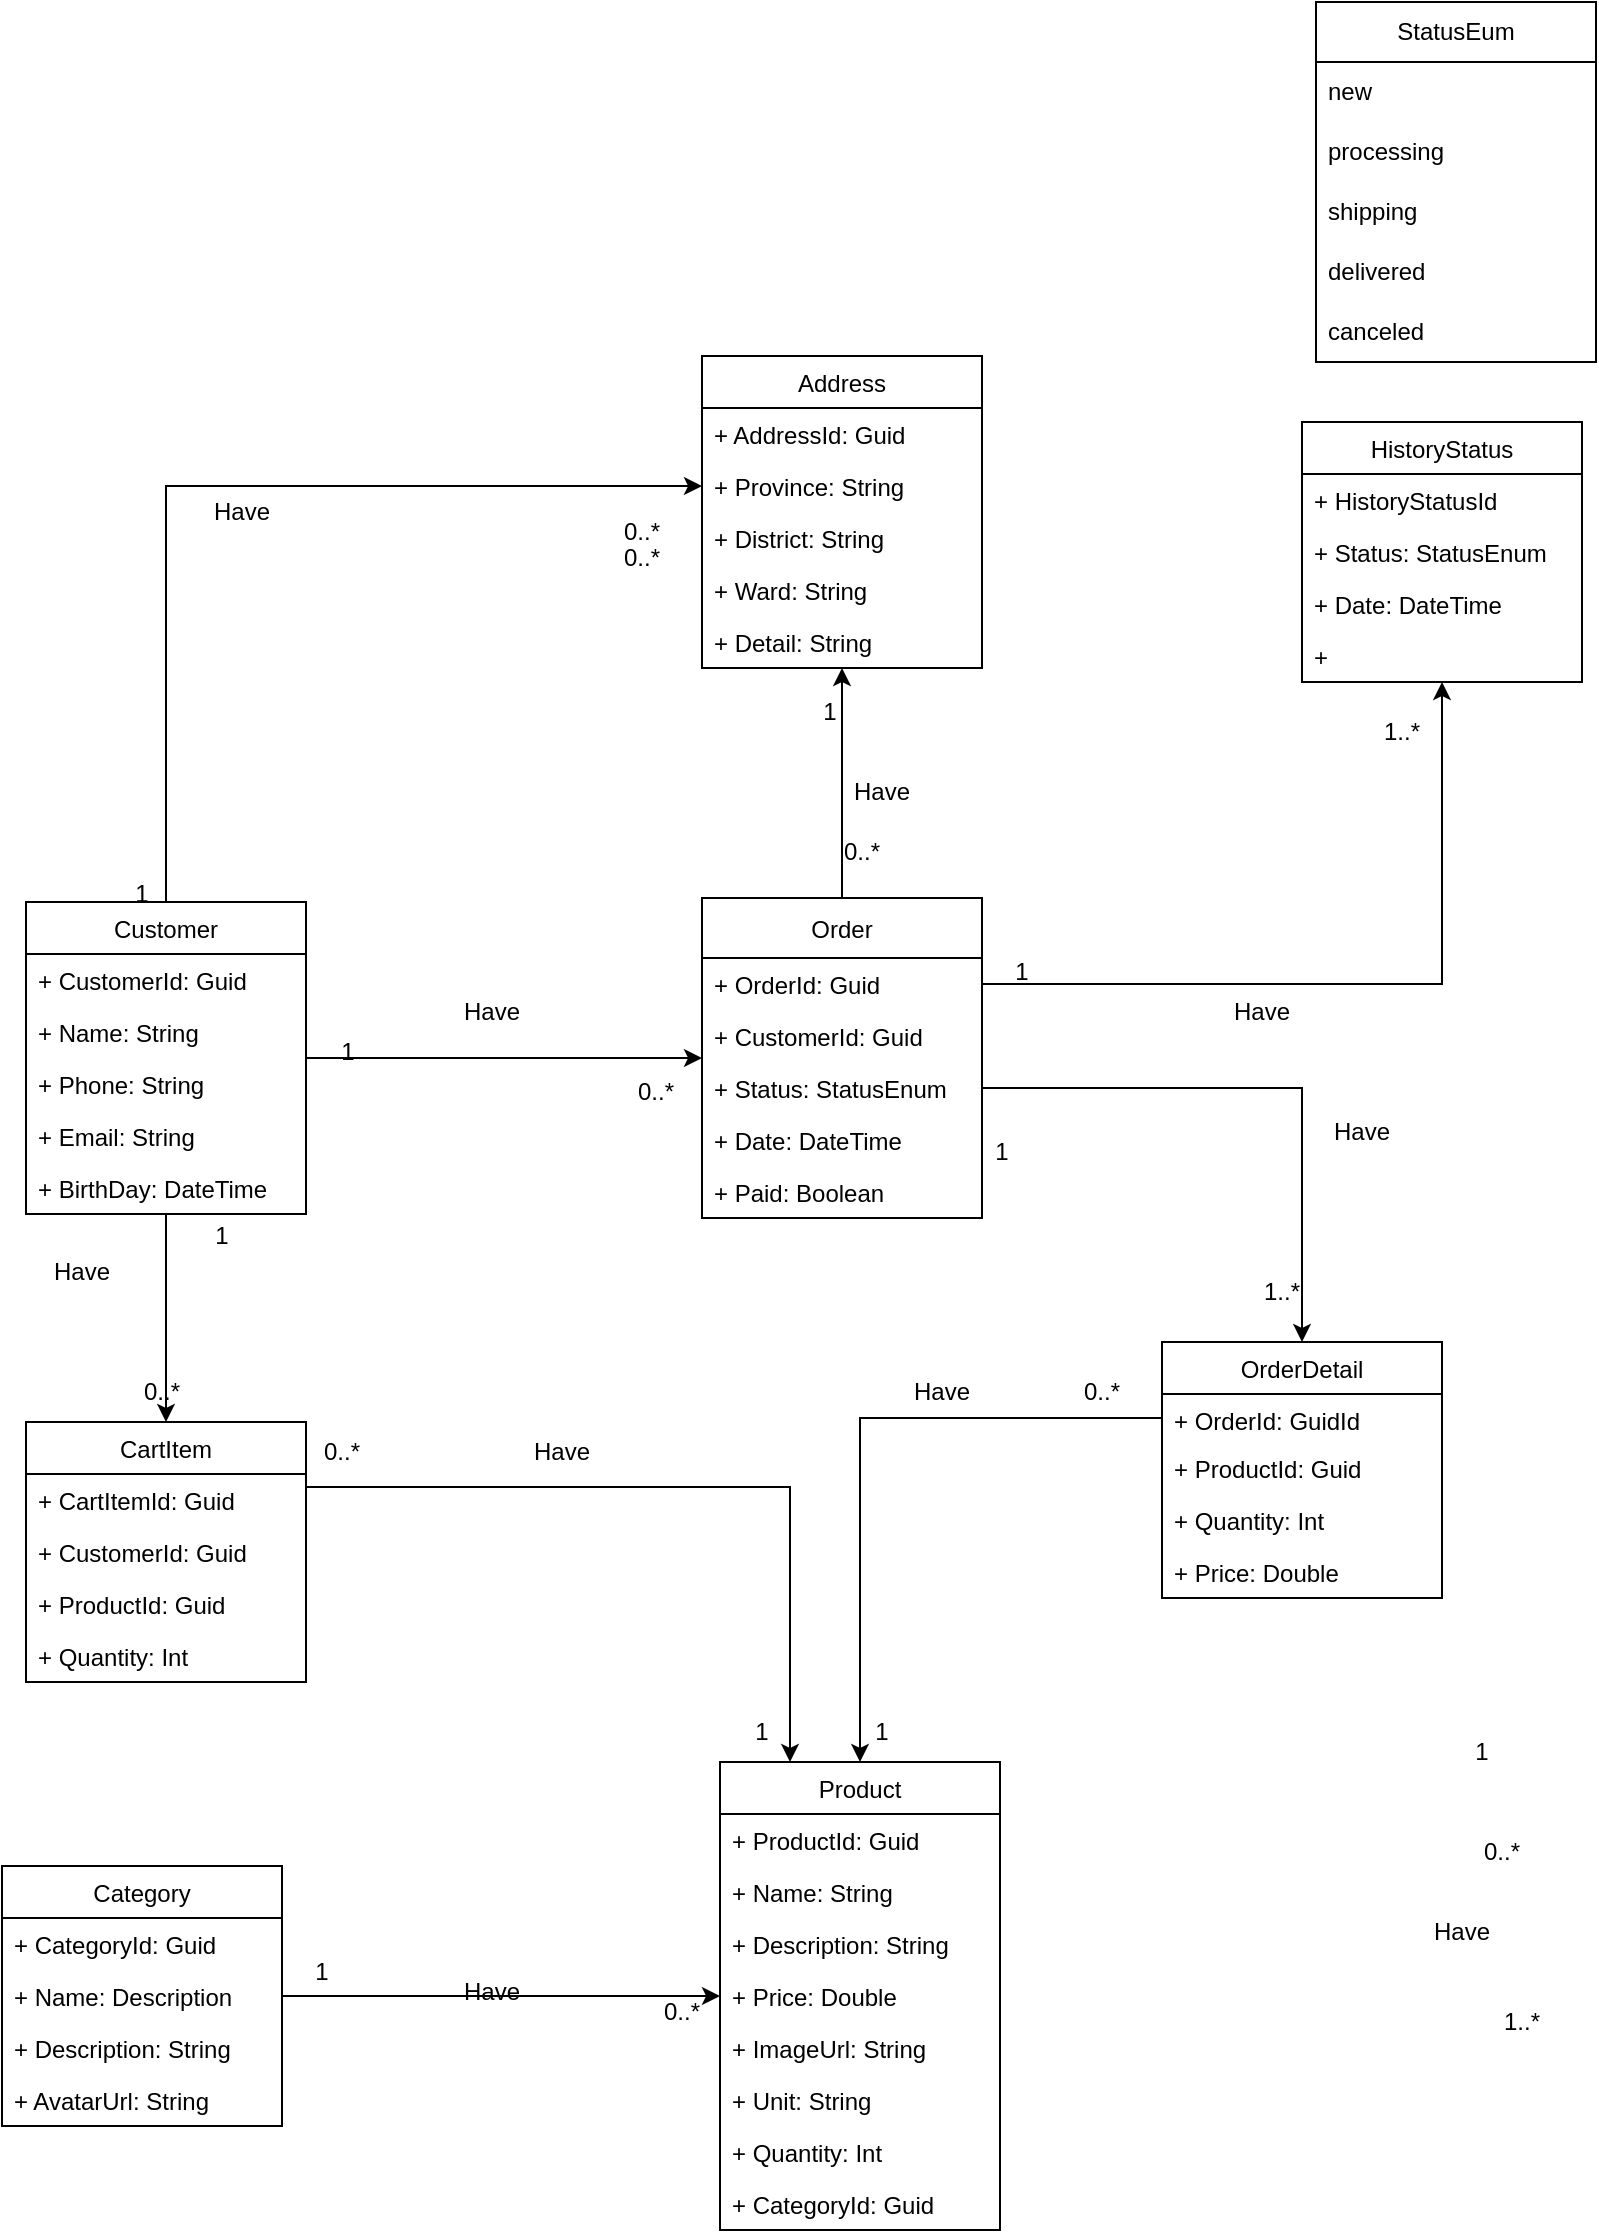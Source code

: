 <mxfile version="21.0.1" type="device"><diagram id="C5RBs43oDa-KdzZeNtuy" name="Page-1"><mxGraphModel dx="1290" dy="1718" grid="0" gridSize="10" guides="1" tooltips="1" connect="1" arrows="1" fold="1" page="1" pageScale="1" pageWidth="827" pageHeight="1169" math="0" shadow="0"><root><mxCell id="WIyWlLk6GJQsqaUBKTNV-0"/><mxCell id="WIyWlLk6GJQsqaUBKTNV-1" parent="WIyWlLk6GJQsqaUBKTNV-0"/><mxCell id="mDzmJwolwOswNW1QWuej-16" value="Category" style="swimlane;fontStyle=0;childLayout=stackLayout;horizontal=1;startSize=26;fillColor=none;horizontalStack=0;resizeParent=1;resizeParentMax=0;resizeLast=0;collapsible=1;marginBottom=0;" parent="WIyWlLk6GJQsqaUBKTNV-1" vertex="1"><mxGeometry x="30" y="522" width="140" height="130" as="geometry"/></mxCell><mxCell id="mDzmJwolwOswNW1QWuej-17" value="+ CategoryId: Guid" style="text;strokeColor=none;fillColor=none;align=left;verticalAlign=top;spacingLeft=4;spacingRight=4;overflow=hidden;rotatable=0;points=[[0,0.5],[1,0.5]];portConstraint=eastwest;" parent="mDzmJwolwOswNW1QWuej-16" vertex="1"><mxGeometry y="26" width="140" height="26" as="geometry"/></mxCell><mxCell id="mDzmJwolwOswNW1QWuej-18" value="+ Name: Description" style="text;strokeColor=none;fillColor=none;align=left;verticalAlign=top;spacingLeft=4;spacingRight=4;overflow=hidden;rotatable=0;points=[[0,0.5],[1,0.5]];portConstraint=eastwest;" parent="mDzmJwolwOswNW1QWuej-16" vertex="1"><mxGeometry y="52" width="140" height="26" as="geometry"/></mxCell><mxCell id="mDzmJwolwOswNW1QWuej-19" value="+ Description: String" style="text;strokeColor=none;fillColor=none;align=left;verticalAlign=top;spacingLeft=4;spacingRight=4;overflow=hidden;rotatable=0;points=[[0,0.5],[1,0.5]];portConstraint=eastwest;" parent="mDzmJwolwOswNW1QWuej-16" vertex="1"><mxGeometry y="78" width="140" height="26" as="geometry"/></mxCell><mxCell id="mDzmJwolwOswNW1QWuej-20" value="+ AvatarUrl: String" style="text;strokeColor=none;fillColor=none;align=left;verticalAlign=top;spacingLeft=4;spacingRight=4;overflow=hidden;rotatable=0;points=[[0,0.5],[1,0.5]];portConstraint=eastwest;" parent="mDzmJwolwOswNW1QWuej-16" vertex="1"><mxGeometry y="104" width="140" height="26" as="geometry"/></mxCell><mxCell id="mDzmJwolwOswNW1QWuej-94" style="edgeStyle=orthogonalEdgeStyle;rounded=0;orthogonalLoop=1;jettySize=auto;html=1;exitX=1;exitY=0.25;exitDx=0;exitDy=0;entryX=0.25;entryY=0;entryDx=0;entryDy=0;" parent="WIyWlLk6GJQsqaUBKTNV-1" source="mDzmJwolwOswNW1QWuej-21" target="mDzmJwolwOswNW1QWuej-0" edge="1"><mxGeometry relative="1" as="geometry"/></mxCell><mxCell id="mDzmJwolwOswNW1QWuej-21" value="CartItem" style="swimlane;fontStyle=0;childLayout=stackLayout;horizontal=1;startSize=26;fillColor=none;horizontalStack=0;resizeParent=1;resizeParentMax=0;resizeLast=0;collapsible=1;marginBottom=0;" parent="WIyWlLk6GJQsqaUBKTNV-1" vertex="1"><mxGeometry x="42" y="300" width="140" height="130" as="geometry"/></mxCell><mxCell id="mDzmJwolwOswNW1QWuej-22" value="+ CartItemId: Guid" style="text;strokeColor=none;fillColor=none;align=left;verticalAlign=top;spacingLeft=4;spacingRight=4;overflow=hidden;rotatable=0;points=[[0,0.5],[1,0.5]];portConstraint=eastwest;" parent="mDzmJwolwOswNW1QWuej-21" vertex="1"><mxGeometry y="26" width="140" height="26" as="geometry"/></mxCell><mxCell id="mDzmJwolwOswNW1QWuej-23" value="+ CustomerId: Guid" style="text;strokeColor=none;fillColor=none;align=left;verticalAlign=top;spacingLeft=4;spacingRight=4;overflow=hidden;rotatable=0;points=[[0,0.5],[1,0.5]];portConstraint=eastwest;" parent="mDzmJwolwOswNW1QWuej-21" vertex="1"><mxGeometry y="52" width="140" height="26" as="geometry"/></mxCell><mxCell id="mDzmJwolwOswNW1QWuej-24" value="+ ProductId: Guid" style="text;strokeColor=none;fillColor=none;align=left;verticalAlign=top;spacingLeft=4;spacingRight=4;overflow=hidden;rotatable=0;points=[[0,0.5],[1,0.5]];portConstraint=eastwest;" parent="mDzmJwolwOswNW1QWuej-21" vertex="1"><mxGeometry y="78" width="140" height="26" as="geometry"/></mxCell><mxCell id="mDzmJwolwOswNW1QWuej-25" value="+ Quantity: Int" style="text;strokeColor=none;fillColor=none;align=left;verticalAlign=top;spacingLeft=4;spacingRight=4;overflow=hidden;rotatable=0;points=[[0,0.5],[1,0.5]];portConstraint=eastwest;" parent="mDzmJwolwOswNW1QWuej-21" vertex="1"><mxGeometry y="104" width="140" height="26" as="geometry"/></mxCell><mxCell id="mDzmJwolwOswNW1QWuej-26" value="Address" style="swimlane;fontStyle=0;childLayout=stackLayout;horizontal=1;startSize=26;fillColor=none;horizontalStack=0;resizeParent=1;resizeParentMax=0;resizeLast=0;collapsible=1;marginBottom=0;" parent="WIyWlLk6GJQsqaUBKTNV-1" vertex="1"><mxGeometry x="380" y="-233" width="140" height="156" as="geometry"/></mxCell><mxCell id="mDzmJwolwOswNW1QWuej-27" value="+ AddressId: Guid" style="text;strokeColor=none;fillColor=none;align=left;verticalAlign=top;spacingLeft=4;spacingRight=4;overflow=hidden;rotatable=0;points=[[0,0.5],[1,0.5]];portConstraint=eastwest;" parent="mDzmJwolwOswNW1QWuej-26" vertex="1"><mxGeometry y="26" width="140" height="26" as="geometry"/></mxCell><mxCell id="mDzmJwolwOswNW1QWuej-28" value="+ Province: String" style="text;strokeColor=none;fillColor=none;align=left;verticalAlign=top;spacingLeft=4;spacingRight=4;overflow=hidden;rotatable=0;points=[[0,0.5],[1,0.5]];portConstraint=eastwest;" parent="mDzmJwolwOswNW1QWuej-26" vertex="1"><mxGeometry y="52" width="140" height="26" as="geometry"/></mxCell><mxCell id="mDzmJwolwOswNW1QWuej-29" value="+ District: String" style="text;strokeColor=none;fillColor=none;align=left;verticalAlign=top;spacingLeft=4;spacingRight=4;overflow=hidden;rotatable=0;points=[[0,0.5],[1,0.5]];portConstraint=eastwest;" parent="mDzmJwolwOswNW1QWuej-26" vertex="1"><mxGeometry y="78" width="140" height="26" as="geometry"/></mxCell><mxCell id="mDzmJwolwOswNW1QWuej-30" value="+ Ward: String" style="text;strokeColor=none;fillColor=none;align=left;verticalAlign=top;spacingLeft=4;spacingRight=4;overflow=hidden;rotatable=0;points=[[0,0.5],[1,0.5]];portConstraint=eastwest;" parent="mDzmJwolwOswNW1QWuej-26" vertex="1"><mxGeometry y="104" width="140" height="26" as="geometry"/></mxCell><mxCell id="k-5oP7KKYX7GasBhULWU-1" value="+ Detail: String" style="text;strokeColor=none;fillColor=none;align=left;verticalAlign=top;spacingLeft=4;spacingRight=4;overflow=hidden;rotatable=0;points=[[0,0.5],[1,0.5]];portConstraint=eastwest;" vertex="1" parent="mDzmJwolwOswNW1QWuej-26"><mxGeometry y="130" width="140" height="26" as="geometry"/></mxCell><mxCell id="mDzmJwolwOswNW1QWuej-96" style="edgeStyle=orthogonalEdgeStyle;rounded=0;orthogonalLoop=1;jettySize=auto;html=1;exitX=0.5;exitY=0;exitDx=0;exitDy=0;" parent="WIyWlLk6GJQsqaUBKTNV-1" source="mDzmJwolwOswNW1QWuej-36" target="mDzmJwolwOswNW1QWuej-26" edge="1"><mxGeometry relative="1" as="geometry"/></mxCell><mxCell id="mDzmJwolwOswNW1QWuej-36" value="Order" style="swimlane;fontStyle=0;childLayout=stackLayout;horizontal=1;startSize=30;fillColor=none;horizontalStack=0;resizeParent=1;resizeParentMax=0;resizeLast=0;collapsible=1;marginBottom=0;" parent="WIyWlLk6GJQsqaUBKTNV-1" vertex="1"><mxGeometry x="380" y="38" width="140" height="160" as="geometry"/></mxCell><mxCell id="mDzmJwolwOswNW1QWuej-37" value="+ OrderId: Guid" style="text;strokeColor=none;fillColor=none;align=left;verticalAlign=top;spacingLeft=4;spacingRight=4;overflow=hidden;rotatable=0;points=[[0,0.5],[1,0.5]];portConstraint=eastwest;" parent="mDzmJwolwOswNW1QWuej-36" vertex="1"><mxGeometry y="30" width="140" height="26" as="geometry"/></mxCell><mxCell id="mDzmJwolwOswNW1QWuej-38" value="+ CustomerId: Guid" style="text;strokeColor=none;fillColor=none;align=left;verticalAlign=top;spacingLeft=4;spacingRight=4;overflow=hidden;rotatable=0;points=[[0,0.5],[1,0.5]];portConstraint=eastwest;" parent="mDzmJwolwOswNW1QWuej-36" vertex="1"><mxGeometry y="56" width="140" height="26" as="geometry"/></mxCell><mxCell id="mDzmJwolwOswNW1QWuej-39" value="+ Status: StatusEnum" style="text;strokeColor=none;fillColor=none;align=left;verticalAlign=top;spacingLeft=4;spacingRight=4;overflow=hidden;rotatable=0;points=[[0,0.5],[1,0.5]];portConstraint=eastwest;" parent="mDzmJwolwOswNW1QWuej-36" vertex="1"><mxGeometry y="82" width="140" height="26" as="geometry"/></mxCell><mxCell id="mDzmJwolwOswNW1QWuej-40" value="+ Date: DateTime" style="text;strokeColor=none;fillColor=none;align=left;verticalAlign=top;spacingLeft=4;spacingRight=4;overflow=hidden;rotatable=0;points=[[0,0.5],[1,0.5]];portConstraint=eastwest;" parent="mDzmJwolwOswNW1QWuej-36" vertex="1"><mxGeometry y="108" width="140" height="26" as="geometry"/></mxCell><mxCell id="k-5oP7KKYX7GasBhULWU-15" value="+ Paid: Boolean" style="text;strokeColor=none;fillColor=none;align=left;verticalAlign=top;spacingLeft=4;spacingRight=4;overflow=hidden;rotatable=0;points=[[0,0.5],[1,0.5]];portConstraint=eastwest;" vertex="1" parent="mDzmJwolwOswNW1QWuej-36"><mxGeometry y="134" width="140" height="26" as="geometry"/></mxCell><mxCell id="mDzmJwolwOswNW1QWuej-41" value="OrderDetail" style="swimlane;fontStyle=0;childLayout=stackLayout;horizontal=1;startSize=26;fillColor=none;horizontalStack=0;resizeParent=1;resizeParentMax=0;resizeLast=0;collapsible=1;marginBottom=0;" parent="WIyWlLk6GJQsqaUBKTNV-1" vertex="1"><mxGeometry x="610" y="260" width="140" height="128" as="geometry"/></mxCell><mxCell id="mDzmJwolwOswNW1QWuej-42" value="+ OrderId: GuidId" style="text;strokeColor=none;fillColor=none;align=left;verticalAlign=top;spacingLeft=4;spacingRight=4;overflow=hidden;rotatable=0;points=[[0,0.5],[1,0.5]];portConstraint=eastwest;" parent="mDzmJwolwOswNW1QWuej-41" vertex="1"><mxGeometry y="26" width="140" height="24" as="geometry"/></mxCell><mxCell id="mDzmJwolwOswNW1QWuej-43" value="+ ProductId: Guid" style="text;strokeColor=none;fillColor=none;align=left;verticalAlign=top;spacingLeft=4;spacingRight=4;overflow=hidden;rotatable=0;points=[[0,0.5],[1,0.5]];portConstraint=eastwest;" parent="mDzmJwolwOswNW1QWuej-41" vertex="1"><mxGeometry y="50" width="140" height="26" as="geometry"/></mxCell><mxCell id="mDzmJwolwOswNW1QWuej-44" value="+ Quantity: Int" style="text;strokeColor=none;fillColor=none;align=left;verticalAlign=top;spacingLeft=4;spacingRight=4;overflow=hidden;rotatable=0;points=[[0,0.5],[1,0.5]];portConstraint=eastwest;" parent="mDzmJwolwOswNW1QWuej-41" vertex="1"><mxGeometry y="76" width="140" height="26" as="geometry"/></mxCell><mxCell id="mDzmJwolwOswNW1QWuej-45" value="+ Price: Double" style="text;strokeColor=none;fillColor=none;align=left;verticalAlign=top;spacingLeft=4;spacingRight=4;overflow=hidden;rotatable=0;points=[[0,0.5],[1,0.5]];portConstraint=eastwest;" parent="mDzmJwolwOswNW1QWuej-41" vertex="1"><mxGeometry y="102" width="140" height="26" as="geometry"/></mxCell><mxCell id="mDzmJwolwOswNW1QWuej-46" value="HistoryStatus" style="swimlane;fontStyle=0;childLayout=stackLayout;horizontal=1;startSize=26;fillColor=none;horizontalStack=0;resizeParent=1;resizeParentMax=0;resizeLast=0;collapsible=1;marginBottom=0;" parent="WIyWlLk6GJQsqaUBKTNV-1" vertex="1"><mxGeometry x="680" y="-200" width="140" height="130" as="geometry"/></mxCell><mxCell id="mDzmJwolwOswNW1QWuej-47" value="+ HistoryStatusId" style="text;strokeColor=none;fillColor=none;align=left;verticalAlign=top;spacingLeft=4;spacingRight=4;overflow=hidden;rotatable=0;points=[[0,0.5],[1,0.5]];portConstraint=eastwest;" parent="mDzmJwolwOswNW1QWuej-46" vertex="1"><mxGeometry y="26" width="140" height="26" as="geometry"/></mxCell><mxCell id="mDzmJwolwOswNW1QWuej-48" value="+ Status: StatusEnum" style="text;strokeColor=none;fillColor=none;align=left;verticalAlign=top;spacingLeft=4;spacingRight=4;overflow=hidden;rotatable=0;points=[[0,0.5],[1,0.5]];portConstraint=eastwest;" parent="mDzmJwolwOswNW1QWuej-46" vertex="1"><mxGeometry y="52" width="140" height="26" as="geometry"/></mxCell><mxCell id="mDzmJwolwOswNW1QWuej-49" value="+ Date: DateTime" style="text;strokeColor=none;fillColor=none;align=left;verticalAlign=top;spacingLeft=4;spacingRight=4;overflow=hidden;rotatable=0;points=[[0,0.5],[1,0.5]];portConstraint=eastwest;" parent="mDzmJwolwOswNW1QWuej-46" vertex="1"><mxGeometry y="78" width="140" height="26" as="geometry"/></mxCell><mxCell id="mDzmJwolwOswNW1QWuej-50" value="+ " style="text;strokeColor=none;fillColor=none;align=left;verticalAlign=top;spacingLeft=4;spacingRight=4;overflow=hidden;rotatable=0;points=[[0,0.5],[1,0.5]];portConstraint=eastwest;" parent="mDzmJwolwOswNW1QWuej-46" vertex="1"><mxGeometry y="104" width="140" height="26" as="geometry"/></mxCell><mxCell id="mDzmJwolwOswNW1QWuej-61" value="0..*" style="text;html=1;strokeColor=none;fillColor=none;align=center;verticalAlign=middle;whiteSpace=wrap;rounded=0;" parent="WIyWlLk6GJQsqaUBKTNV-1" vertex="1"><mxGeometry x="170" y="300" width="60" height="30" as="geometry"/></mxCell><mxCell id="mDzmJwolwOswNW1QWuej-62" value="1..*" style="text;html=1;strokeColor=none;fillColor=none;align=center;verticalAlign=middle;whiteSpace=wrap;rounded=0;" parent="WIyWlLk6GJQsqaUBKTNV-1" vertex="1"><mxGeometry x="760" y="585" width="60" height="30" as="geometry"/></mxCell><mxCell id="mDzmJwolwOswNW1QWuej-65" value="" style="group" parent="WIyWlLk6GJQsqaUBKTNV-1" vertex="1" connectable="0"><mxGeometry x="170" y="100" width="220" height="50" as="geometry"/></mxCell><mxCell id="mDzmJwolwOswNW1QWuej-63" value="1" style="text;html=1;strokeColor=none;fillColor=none;align=center;verticalAlign=middle;whiteSpace=wrap;rounded=0;" parent="mDzmJwolwOswNW1QWuej-65" vertex="1"><mxGeometry width="66" height="30" as="geometry"/></mxCell><mxCell id="mDzmJwolwOswNW1QWuej-64" value="0..*" style="text;html=1;strokeColor=none;fillColor=none;align=center;verticalAlign=middle;whiteSpace=wrap;rounded=0;" parent="mDzmJwolwOswNW1QWuej-65" vertex="1"><mxGeometry x="154" y="20" width="66" height="30" as="geometry"/></mxCell><mxCell id="mDzmJwolwOswNW1QWuej-80" value="" style="group" parent="WIyWlLk6GJQsqaUBKTNV-1" vertex="1" connectable="0"><mxGeometry x="500" y="150" width="200" height="100" as="geometry"/></mxCell><mxCell id="mDzmJwolwOswNW1QWuej-78" value="" style="group" parent="mDzmJwolwOswNW1QWuej-80" vertex="1" connectable="0"><mxGeometry x="140" y="70" width="60" height="30" as="geometry"/></mxCell><mxCell id="mDzmJwolwOswNW1QWuej-77" value="1..*" style="text;html=1;strokeColor=none;fillColor=none;align=center;verticalAlign=middle;whiteSpace=wrap;rounded=0;" parent="mDzmJwolwOswNW1QWuej-78" vertex="1"><mxGeometry width="60" height="30" as="geometry"/></mxCell><mxCell id="mDzmJwolwOswNW1QWuej-76" style="edgeStyle=orthogonalEdgeStyle;rounded=0;orthogonalLoop=1;jettySize=auto;html=1;exitX=1;exitY=0.5;exitDx=0;exitDy=0;" parent="mDzmJwolwOswNW1QWuej-80" source="mDzmJwolwOswNW1QWuej-39" target="mDzmJwolwOswNW1QWuej-41" edge="1"><mxGeometry relative="1" as="geometry"/></mxCell><mxCell id="mDzmJwolwOswNW1QWuej-79" value="1" style="text;html=1;strokeColor=none;fillColor=none;align=center;verticalAlign=middle;whiteSpace=wrap;rounded=0;" parent="mDzmJwolwOswNW1QWuej-80" vertex="1"><mxGeometry width="60" height="30" as="geometry"/></mxCell><mxCell id="mDzmJwolwOswNW1QWuej-84" value="" style="group" parent="WIyWlLk6GJQsqaUBKTNV-1" vertex="1" connectable="0"><mxGeometry x="80" y="192" width="90" height="108" as="geometry"/></mxCell><mxCell id="mDzmJwolwOswNW1QWuej-82" value="1" style="text;html=1;strokeColor=none;fillColor=none;align=center;verticalAlign=middle;whiteSpace=wrap;rounded=0;" parent="mDzmJwolwOswNW1QWuej-84" vertex="1"><mxGeometry x="30" width="60" height="30" as="geometry"/></mxCell><mxCell id="mDzmJwolwOswNW1QWuej-83" value="0..*" style="text;html=1;strokeColor=none;fillColor=none;align=center;verticalAlign=middle;whiteSpace=wrap;rounded=0;" parent="mDzmJwolwOswNW1QWuej-84" vertex="1"><mxGeometry y="78" width="60" height="30" as="geometry"/></mxCell><mxCell id="mDzmJwolwOswNW1QWuej-100" value="0..*" style="text;html=1;strokeColor=none;fillColor=none;align=center;verticalAlign=middle;whiteSpace=wrap;rounded=0;" parent="WIyWlLk6GJQsqaUBKTNV-1" vertex="1"><mxGeometry x="750" y="500" width="60" height="30" as="geometry"/></mxCell><mxCell id="mDzmJwolwOswNW1QWuej-104" value="1" style="text;html=1;strokeColor=none;fillColor=none;align=center;verticalAlign=middle;whiteSpace=wrap;rounded=0;" parent="WIyWlLk6GJQsqaUBKTNV-1" vertex="1"><mxGeometry x="380" y="440" width="60" height="30" as="geometry"/></mxCell><mxCell id="mDzmJwolwOswNW1QWuej-106" value="0..*" style="text;html=1;strokeColor=none;fillColor=none;align=center;verticalAlign=middle;whiteSpace=wrap;rounded=0;" parent="WIyWlLk6GJQsqaUBKTNV-1" vertex="1"><mxGeometry x="320" y="-160" width="60" height="30" as="geometry"/></mxCell><mxCell id="mDzmJwolwOswNW1QWuej-109" value="" style="group" parent="WIyWlLk6GJQsqaUBKTNV-1" vertex="1" connectable="0"><mxGeometry x="70" y="-147" width="310" height="343" as="geometry"/></mxCell><mxCell id="mDzmJwolwOswNW1QWuej-105" value="1" style="text;html=1;strokeColor=none;fillColor=none;align=center;verticalAlign=middle;whiteSpace=wrap;rounded=0;" parent="mDzmJwolwOswNW1QWuej-109" vertex="1"><mxGeometry y="168" width="60" height="30" as="geometry"/></mxCell><mxCell id="mDzmJwolwOswNW1QWuej-107" value="0..*" style="text;html=1;strokeColor=none;fillColor=none;align=center;verticalAlign=middle;whiteSpace=wrap;rounded=0;" parent="mDzmJwolwOswNW1QWuej-109" vertex="1"><mxGeometry x="250" width="60" height="30" as="geometry"/></mxCell><mxCell id="mDzmJwolwOswNW1QWuej-31" value="Customer" style="swimlane;fontStyle=0;childLayout=stackLayout;horizontal=1;startSize=26;fillColor=none;horizontalStack=0;resizeParent=1;resizeParentMax=0;resizeLast=0;collapsible=1;marginBottom=0;" parent="mDzmJwolwOswNW1QWuej-109" vertex="1"><mxGeometry x="-28" y="187" width="140" height="156" as="geometry"/></mxCell><mxCell id="k-5oP7KKYX7GasBhULWU-0" value="+ CustomerId: Guid" style="text;strokeColor=none;fillColor=none;align=left;verticalAlign=top;spacingLeft=4;spacingRight=4;overflow=hidden;rotatable=0;points=[[0,0.5],[1,0.5]];portConstraint=eastwest;" vertex="1" parent="mDzmJwolwOswNW1QWuej-31"><mxGeometry y="26" width="140" height="26" as="geometry"/></mxCell><mxCell id="mDzmJwolwOswNW1QWuej-32" value="+ Name: String" style="text;strokeColor=none;fillColor=none;align=left;verticalAlign=top;spacingLeft=4;spacingRight=4;overflow=hidden;rotatable=0;points=[[0,0.5],[1,0.5]];portConstraint=eastwest;" parent="mDzmJwolwOswNW1QWuej-31" vertex="1"><mxGeometry y="52" width="140" height="26" as="geometry"/></mxCell><mxCell id="mDzmJwolwOswNW1QWuej-33" value="+ Phone: String" style="text;strokeColor=none;fillColor=none;align=left;verticalAlign=top;spacingLeft=4;spacingRight=4;overflow=hidden;rotatable=0;points=[[0,0.5],[1,0.5]];portConstraint=eastwest;" parent="mDzmJwolwOswNW1QWuej-31" vertex="1"><mxGeometry y="78" width="140" height="26" as="geometry"/></mxCell><mxCell id="mDzmJwolwOswNW1QWuej-34" value="+ Email: String" style="text;strokeColor=none;fillColor=none;align=left;verticalAlign=top;spacingLeft=4;spacingRight=4;overflow=hidden;rotatable=0;points=[[0,0.5],[1,0.5]];portConstraint=eastwest;" parent="mDzmJwolwOswNW1QWuej-31" vertex="1"><mxGeometry y="104" width="140" height="26" as="geometry"/></mxCell><mxCell id="mDzmJwolwOswNW1QWuej-35" value="+ BirthDay: DateTime" style="text;strokeColor=none;fillColor=none;align=left;verticalAlign=top;spacingLeft=4;spacingRight=4;overflow=hidden;rotatable=0;points=[[0,0.5],[1,0.5]];portConstraint=eastwest;" parent="mDzmJwolwOswNW1QWuej-31" vertex="1"><mxGeometry y="130" width="140" height="26" as="geometry"/></mxCell><mxCell id="mDzmJwolwOswNW1QWuej-110" value="1" style="text;html=1;strokeColor=none;fillColor=none;align=center;verticalAlign=middle;whiteSpace=wrap;rounded=0;" parent="WIyWlLk6GJQsqaUBKTNV-1" vertex="1"><mxGeometry x="414" y="-70" width="60" height="30" as="geometry"/></mxCell><mxCell id="mDzmJwolwOswNW1QWuej-111" value="0..*" style="text;html=1;strokeColor=none;fillColor=none;align=center;verticalAlign=middle;whiteSpace=wrap;rounded=0;" parent="WIyWlLk6GJQsqaUBKTNV-1" vertex="1"><mxGeometry x="430" width="60" height="30" as="geometry"/></mxCell><mxCell id="mDzmJwolwOswNW1QWuej-112" value="1" style="text;html=1;strokeColor=none;fillColor=none;align=center;verticalAlign=middle;whiteSpace=wrap;rounded=0;" parent="WIyWlLk6GJQsqaUBKTNV-1" vertex="1"><mxGeometry x="740" y="450" width="60" height="30" as="geometry"/></mxCell><mxCell id="mDzmJwolwOswNW1QWuej-117" value="" style="group" parent="WIyWlLk6GJQsqaUBKTNV-1" vertex="1" connectable="0"><mxGeometry x="510" y="-60" width="250" height="150" as="geometry"/></mxCell><mxCell id="mDzmJwolwOswNW1QWuej-97" style="edgeStyle=orthogonalEdgeStyle;rounded=0;orthogonalLoop=1;jettySize=auto;html=1;exitX=1;exitY=0.5;exitDx=0;exitDy=0;" parent="mDzmJwolwOswNW1QWuej-117" source="mDzmJwolwOswNW1QWuej-37" target="mDzmJwolwOswNW1QWuej-46" edge="1"><mxGeometry relative="1" as="geometry"/></mxCell><mxCell id="mDzmJwolwOswNW1QWuej-98" value="1" style="text;html=1;strokeColor=none;fillColor=none;align=center;verticalAlign=middle;whiteSpace=wrap;rounded=0;" parent="mDzmJwolwOswNW1QWuej-117" vertex="1"><mxGeometry y="120" width="60" height="30" as="geometry"/></mxCell><mxCell id="mDzmJwolwOswNW1QWuej-113" value="1..*" style="text;html=1;strokeColor=none;fillColor=none;align=center;verticalAlign=middle;whiteSpace=wrap;rounded=0;" parent="mDzmJwolwOswNW1QWuej-117" vertex="1"><mxGeometry x="190" width="60" height="30" as="geometry"/></mxCell><mxCell id="mDzmJwolwOswNW1QWuej-121" value="Have" style="text;html=1;strokeColor=none;fillColor=none;align=center;verticalAlign=middle;whiteSpace=wrap;rounded=0;" parent="WIyWlLk6GJQsqaUBKTNV-1" vertex="1"><mxGeometry x="245" y="80" width="60" height="30" as="geometry"/></mxCell><mxCell id="mDzmJwolwOswNW1QWuej-122" value="Have" style="text;html=1;strokeColor=none;fillColor=none;align=center;verticalAlign=middle;whiteSpace=wrap;rounded=0;" parent="WIyWlLk6GJQsqaUBKTNV-1" vertex="1"><mxGeometry x="730" y="540" width="60" height="30" as="geometry"/></mxCell><mxCell id="mDzmJwolwOswNW1QWuej-123" value="Have" style="text;html=1;strokeColor=none;fillColor=none;align=center;verticalAlign=middle;whiteSpace=wrap;rounded=0;" parent="WIyWlLk6GJQsqaUBKTNV-1" vertex="1"><mxGeometry x="40" y="210" width="60" height="30" as="geometry"/></mxCell><mxCell id="mDzmJwolwOswNW1QWuej-124" value="Have" style="text;html=1;strokeColor=none;fillColor=none;align=center;verticalAlign=middle;whiteSpace=wrap;rounded=0;" parent="WIyWlLk6GJQsqaUBKTNV-1" vertex="1"><mxGeometry x="120" y="-170" width="60" height="30" as="geometry"/></mxCell><mxCell id="mDzmJwolwOswNW1QWuej-125" value="Have" style="text;html=1;strokeColor=none;fillColor=none;align=center;verticalAlign=middle;whiteSpace=wrap;rounded=0;" parent="WIyWlLk6GJQsqaUBKTNV-1" vertex="1"><mxGeometry x="630" y="80" width="60" height="30" as="geometry"/></mxCell><mxCell id="mDzmJwolwOswNW1QWuej-126" value="Have" style="text;html=1;strokeColor=none;fillColor=none;align=center;verticalAlign=middle;whiteSpace=wrap;rounded=0;" parent="WIyWlLk6GJQsqaUBKTNV-1" vertex="1"><mxGeometry x="440" y="-30" width="60" height="30" as="geometry"/></mxCell><mxCell id="mDzmJwolwOswNW1QWuej-127" value="Have" style="text;html=1;strokeColor=none;fillColor=none;align=center;verticalAlign=middle;whiteSpace=wrap;rounded=0;" parent="WIyWlLk6GJQsqaUBKTNV-1" vertex="1"><mxGeometry x="680" y="140" width="60" height="30" as="geometry"/></mxCell><mxCell id="mDzmJwolwOswNW1QWuej-129" value="Have" style="text;html=1;strokeColor=none;fillColor=none;align=center;verticalAlign=middle;whiteSpace=wrap;rounded=0;" parent="WIyWlLk6GJQsqaUBKTNV-1" vertex="1"><mxGeometry x="280" y="300" width="60" height="30" as="geometry"/></mxCell><mxCell id="mDzmJwolwOswNW1QWuej-128" value="Have" style="text;html=1;strokeColor=none;fillColor=none;align=center;verticalAlign=middle;whiteSpace=wrap;rounded=0;" parent="WIyWlLk6GJQsqaUBKTNV-1" vertex="1"><mxGeometry x="470" y="270" width="60" height="30" as="geometry"/></mxCell><mxCell id="mDzmJwolwOswNW1QWuej-137" value="" style="group" parent="WIyWlLk6GJQsqaUBKTNV-1" vertex="1" connectable="0"><mxGeometry x="440" y="270" width="170" height="382" as="geometry"/></mxCell><mxCell id="mDzmJwolwOswNW1QWuej-119" value="0..*" style="text;html=1;strokeColor=none;fillColor=none;align=center;verticalAlign=middle;whiteSpace=wrap;rounded=0;" parent="mDzmJwolwOswNW1QWuej-137" vertex="1"><mxGeometry x="110" width="60" height="30" as="geometry"/></mxCell><mxCell id="mDzmJwolwOswNW1QWuej-136" value="1" style="text;html=1;strokeColor=none;fillColor=none;align=center;verticalAlign=middle;whiteSpace=wrap;rounded=0;" parent="mDzmJwolwOswNW1QWuej-137" vertex="1"><mxGeometry y="170" width="60" height="30" as="geometry"/></mxCell><mxCell id="mDzmJwolwOswNW1QWuej-0" value="Product" style="swimlane;fontStyle=0;childLayout=stackLayout;horizontal=1;startSize=26;fillColor=none;horizontalStack=0;resizeParent=1;resizeParentMax=0;resizeLast=0;collapsible=1;marginBottom=0;" parent="mDzmJwolwOswNW1QWuej-137" vertex="1"><mxGeometry x="-51" y="200" width="140" height="234" as="geometry"/></mxCell><mxCell id="mDzmJwolwOswNW1QWuej-2" value="+ ProductId: Guid" style="text;strokeColor=none;fillColor=none;align=left;verticalAlign=top;spacingLeft=4;spacingRight=4;overflow=hidden;rotatable=0;points=[[0,0.5],[1,0.5]];portConstraint=eastwest;" parent="mDzmJwolwOswNW1QWuej-0" vertex="1"><mxGeometry y="26" width="140" height="26" as="geometry"/></mxCell><mxCell id="mDzmJwolwOswNW1QWuej-13" value="+ Name: String" style="text;strokeColor=none;fillColor=none;align=left;verticalAlign=top;spacingLeft=4;spacingRight=4;overflow=hidden;rotatable=0;points=[[0,0.5],[1,0.5]];portConstraint=eastwest;" parent="mDzmJwolwOswNW1QWuej-0" vertex="1"><mxGeometry y="52" width="140" height="26" as="geometry"/></mxCell><mxCell id="mDzmJwolwOswNW1QWuej-14" value="+ Description: String" style="text;strokeColor=none;fillColor=none;align=left;verticalAlign=top;spacingLeft=4;spacingRight=4;overflow=hidden;rotatable=0;points=[[0,0.5],[1,0.5]];portConstraint=eastwest;" parent="mDzmJwolwOswNW1QWuej-0" vertex="1"><mxGeometry y="78" width="140" height="26" as="geometry"/></mxCell><mxCell id="k-5oP7KKYX7GasBhULWU-3" value="+ Price: Double" style="text;strokeColor=none;fillColor=none;align=left;verticalAlign=top;spacingLeft=4;spacingRight=4;overflow=hidden;rotatable=0;points=[[0,0.5],[1,0.5]];portConstraint=eastwest;" vertex="1" parent="mDzmJwolwOswNW1QWuej-0"><mxGeometry y="104" width="140" height="26" as="geometry"/></mxCell><mxCell id="mDzmJwolwOswNW1QWuej-15" value="+ ImageUrl: String" style="text;strokeColor=none;fillColor=none;align=left;verticalAlign=top;spacingLeft=4;spacingRight=4;overflow=hidden;rotatable=0;points=[[0,0.5],[1,0.5]];portConstraint=eastwest;" parent="mDzmJwolwOswNW1QWuej-0" vertex="1"><mxGeometry y="130" width="140" height="26" as="geometry"/></mxCell><mxCell id="k-5oP7KKYX7GasBhULWU-5" value="+ Unit: String" style="text;strokeColor=none;fillColor=none;align=left;verticalAlign=top;spacingLeft=4;spacingRight=4;overflow=hidden;rotatable=0;points=[[0,0.5],[1,0.5]];portConstraint=eastwest;" vertex="1" parent="mDzmJwolwOswNW1QWuej-0"><mxGeometry y="156" width="140" height="26" as="geometry"/></mxCell><mxCell id="k-5oP7KKYX7GasBhULWU-4" value="+ Quantity: Int" style="text;strokeColor=none;fillColor=none;align=left;verticalAlign=top;spacingLeft=4;spacingRight=4;overflow=hidden;rotatable=0;points=[[0,0.5],[1,0.5]];portConstraint=eastwest;" vertex="1" parent="mDzmJwolwOswNW1QWuej-0"><mxGeometry y="182" width="140" height="26" as="geometry"/></mxCell><mxCell id="k-5oP7KKYX7GasBhULWU-2" value="+ CategoryId: Guid" style="text;strokeColor=none;fillColor=none;align=left;verticalAlign=top;spacingLeft=4;spacingRight=4;overflow=hidden;rotatable=0;points=[[0,0.5],[1,0.5]];portConstraint=eastwest;" vertex="1" parent="mDzmJwolwOswNW1QWuej-0"><mxGeometry y="208" width="140" height="26" as="geometry"/></mxCell><mxCell id="k-5oP7KKYX7GasBhULWU-7" value="" style="group" vertex="1" connectable="0" parent="WIyWlLk6GJQsqaUBKTNV-1"><mxGeometry x="160" y="559.5" width="240" height="50" as="geometry"/></mxCell><mxCell id="mDzmJwolwOswNW1QWuej-130" value="Have" style="text;html=1;strokeColor=none;fillColor=none;align=center;verticalAlign=middle;whiteSpace=wrap;rounded=0;" parent="k-5oP7KKYX7GasBhULWU-7" vertex="1"><mxGeometry x="85" y="10.5" width="60" height="30" as="geometry"/></mxCell><mxCell id="mDzmJwolwOswNW1QWuej-99" value="1" style="text;html=1;strokeColor=none;fillColor=none;align=center;verticalAlign=middle;whiteSpace=wrap;rounded=0;" parent="k-5oP7KKYX7GasBhULWU-7" vertex="1"><mxGeometry width="60" height="30" as="geometry"/></mxCell><mxCell id="mDzmJwolwOswNW1QWuej-131" value="0..*" style="text;html=1;strokeColor=none;fillColor=none;align=center;verticalAlign=middle;whiteSpace=wrap;rounded=0;" parent="k-5oP7KKYX7GasBhULWU-7" vertex="1"><mxGeometry x="180" y="20" width="60" height="30" as="geometry"/></mxCell><mxCell id="mDzmJwolwOswNW1QWuej-58" style="edgeStyle=orthogonalEdgeStyle;rounded=0;orthogonalLoop=1;jettySize=auto;html=1;" parent="WIyWlLk6GJQsqaUBKTNV-1" source="mDzmJwolwOswNW1QWuej-31" target="mDzmJwolwOswNW1QWuej-36" edge="1"><mxGeometry relative="1" as="geometry"><mxPoint x="269" y="99" as="sourcePoint"/></mxGeometry></mxCell><mxCell id="mDzmJwolwOswNW1QWuej-81" style="edgeStyle=orthogonalEdgeStyle;rounded=0;orthogonalLoop=1;jettySize=auto;html=1;" parent="WIyWlLk6GJQsqaUBKTNV-1" source="mDzmJwolwOswNW1QWuej-31" target="mDzmJwolwOswNW1QWuej-21" edge="1"><mxGeometry relative="1" as="geometry"/></mxCell><mxCell id="mDzmJwolwOswNW1QWuej-95" style="edgeStyle=orthogonalEdgeStyle;rounded=0;orthogonalLoop=1;jettySize=auto;html=1;exitX=0.5;exitY=0;exitDx=0;exitDy=0;entryX=0;entryY=0.5;entryDx=0;entryDy=0;" parent="WIyWlLk6GJQsqaUBKTNV-1" source="mDzmJwolwOswNW1QWuej-31" target="mDzmJwolwOswNW1QWuej-28" edge="1"><mxGeometry relative="1" as="geometry"/></mxCell><mxCell id="mDzmJwolwOswNW1QWuej-93" style="edgeStyle=orthogonalEdgeStyle;rounded=0;orthogonalLoop=1;jettySize=auto;html=1;exitX=0;exitY=0.5;exitDx=0;exitDy=0;" parent="WIyWlLk6GJQsqaUBKTNV-1" source="mDzmJwolwOswNW1QWuej-42" target="mDzmJwolwOswNW1QWuej-0" edge="1"><mxGeometry relative="1" as="geometry"/></mxCell><mxCell id="mDzmJwolwOswNW1QWuej-92" style="edgeStyle=orthogonalEdgeStyle;rounded=0;orthogonalLoop=1;jettySize=auto;html=1;" parent="WIyWlLk6GJQsqaUBKTNV-1" source="mDzmJwolwOswNW1QWuej-16" target="mDzmJwolwOswNW1QWuej-0" edge="1"><mxGeometry relative="1" as="geometry"/></mxCell><mxCell id="k-5oP7KKYX7GasBhULWU-8" value="StatusEum" style="swimlane;fontStyle=0;childLayout=stackLayout;horizontal=1;startSize=30;horizontalStack=0;resizeParent=1;resizeParentMax=0;resizeLast=0;collapsible=1;marginBottom=0;whiteSpace=wrap;html=1;" vertex="1" parent="WIyWlLk6GJQsqaUBKTNV-1"><mxGeometry x="687" y="-410" width="140" height="180" as="geometry"/></mxCell><mxCell id="k-5oP7KKYX7GasBhULWU-9" value="new" style="text;strokeColor=none;fillColor=none;align=left;verticalAlign=middle;spacingLeft=4;spacingRight=4;overflow=hidden;points=[[0,0.5],[1,0.5]];portConstraint=eastwest;rotatable=0;whiteSpace=wrap;html=1;" vertex="1" parent="k-5oP7KKYX7GasBhULWU-8"><mxGeometry y="30" width="140" height="30" as="geometry"/></mxCell><mxCell id="k-5oP7KKYX7GasBhULWU-10" value="processing" style="text;strokeColor=none;fillColor=none;align=left;verticalAlign=middle;spacingLeft=4;spacingRight=4;overflow=hidden;points=[[0,0.5],[1,0.5]];portConstraint=eastwest;rotatable=0;whiteSpace=wrap;html=1;" vertex="1" parent="k-5oP7KKYX7GasBhULWU-8"><mxGeometry y="60" width="140" height="30" as="geometry"/></mxCell><mxCell id="k-5oP7KKYX7GasBhULWU-11" value="shipping" style="text;strokeColor=none;fillColor=none;align=left;verticalAlign=middle;spacingLeft=4;spacingRight=4;overflow=hidden;points=[[0,0.5],[1,0.5]];portConstraint=eastwest;rotatable=0;whiteSpace=wrap;html=1;" vertex="1" parent="k-5oP7KKYX7GasBhULWU-8"><mxGeometry y="90" width="140" height="30" as="geometry"/></mxCell><mxCell id="k-5oP7KKYX7GasBhULWU-13" value="delivered" style="text;strokeColor=none;fillColor=none;align=left;verticalAlign=middle;spacingLeft=4;spacingRight=4;overflow=hidden;points=[[0,0.5],[1,0.5]];portConstraint=eastwest;rotatable=0;whiteSpace=wrap;html=1;" vertex="1" parent="k-5oP7KKYX7GasBhULWU-8"><mxGeometry y="120" width="140" height="30" as="geometry"/></mxCell><mxCell id="k-5oP7KKYX7GasBhULWU-14" value="canceled" style="text;strokeColor=none;fillColor=none;align=left;verticalAlign=middle;spacingLeft=4;spacingRight=4;overflow=hidden;points=[[0,0.5],[1,0.5]];portConstraint=eastwest;rotatable=0;whiteSpace=wrap;html=1;" vertex="1" parent="k-5oP7KKYX7GasBhULWU-8"><mxGeometry y="150" width="140" height="30" as="geometry"/></mxCell></root></mxGraphModel></diagram></mxfile>